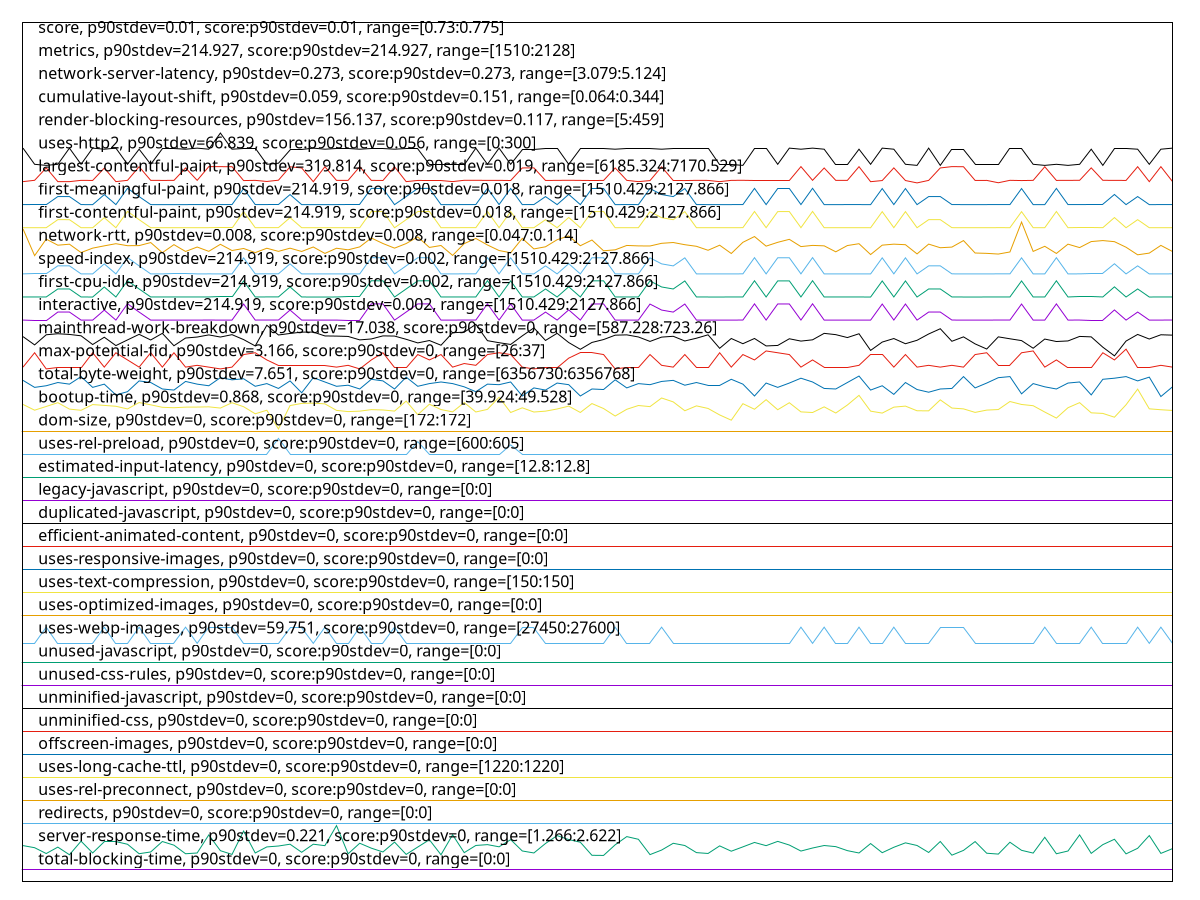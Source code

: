 reset

$totalBlockingTimeP90Stdev0ScoreP90Stdev0Range00 <<EOF
0 0.5
1 0.5
2 0.5
3 0.5
4 0.5
5 0.5
6 0.5
7 0.5
8 0.5
9 0.5
10 0.5
11 0.5
12 0.5
13 0.5
14 0.5
15 0.5
16 0.5
17 0.5
18 0.5
19 0.5
20 0.5
21 0.5
22 0.5
23 0.5
24 0.5
25 0.5
26 0.5
27 0.5
28 0.5
29 0.5
30 0.5
31 0.5
32 0.5
33 0.5
34 0.5
35 0.5
36 0.5
37 0.5
38 0.5
39 0.5
40 0.5
41 0.5
42 0.5
43 0.5
44 0.5
45 0.5
46 0.5
47 0.5
48 0.5
49 0.5
50 0.5
51 0.5
52 0.5
53 0.5
54 0.5
55 0.5
56 0.5
57 0.5
58 0.5
59 0.5
60 0.5
61 0.5
62 0.5
63 0.5
64 0.5
65 0.5
66 0.5
67 0.5
68 0.5
69 0.5
70 0.5
71 0.5
72 0.5
73 0.5
74 0.5
75 0.5
76 0.5
77 0.5
78 0.5
79 0.5
80 0.5
81 0.5
82 0.5
83 0.5
84 0.5
85 0.5
86 0.5
87 0.5
88 0.5
89 0.5
90 0.5
91 0.5
92 0.5
93 0.5
94 0.5
95 0.5
96 0.5
97 0.5
98 0.5
99 0.5
EOF

$serverResponseTimeP90Stdev0221ScoreP90Stdev0Range12662622 <<EOF
0 1.5545142857142857
1 1.463085714285714
2 1.2107047619047622
3 1.4888000000000001
4 1.1583238095238095
5 1.745942857142857
6 1.2354666666666667
7 1.7468952380952378
8 1.7468952380952378
9 1.612609523809524
10 1.2030857142857143
11 1.2792761904761905
12 1.730704761904762
13 1.573561904761905
14 1.2021333333333335
15 1.234514285714286
16 2.0164190476190473
17 1.3345142857142858
18 1.1726095238095238
19 2.183085714285714
20 1.235466666666667
21 1.4973714285714286
22 1.5364190476190474
23 1.6145142857142858
24 1.2649904761904764
25 1.6145142857142856
26 1.5516571428571428
27 2.420228571428571
28 1.1992761904761904
29 1.6564190476190477
30 1.4430857142857145
31 1.2783238095238096
32 1.705942857142857
33 1.1726095238095238
34 1.4926095238095238
35 1.8068952380952379
36 1.1583238095238098
37 2.023085714285714
38 1.2497523809523812
39 1.5602285714285713
40 1.5964190476190476
41 1.5021333333333335
42 1.8126095238095237
43 1.3221333333333334
44 1.2354666666666667
45 1.645942857142857
46 1.9868952380952378
47 1.8164190476190476
48 1.7002285714285714
49 1.1345142857142858
50 1.1288000000000002
51 1.5878476190476187
52 1.9440380952380951
53 1.827847619047619
54 1.1640380952380953
55 1.3611809523809526
56 1.6545142857142858
57 1.5583238095238097
58 1.2507047619047622
59 1.2135619047619048
60 1.5421333333333331
61 1.311657142857143
62 1.4992761904761904
63 1.690704761904762
64 1.551657142857143
65 1.7373714285714288
66 1.5783238095238092
67 1.3183238095238097
68 1.449752380952381
69 1.5583238095238097
70 1.509752380952381
71 1.3364190476190476
72 1.234514285714286
73 1.643085714285714
74 1.246895238095238
75 1.482133333333333
76 1.6735619047619048
77 1.5592761904761905
78 1.2564190476190478
79 1.7326095238095238
80 1.1402285714285716
81 1.3468952380952384
82 1.7288
83 1.2240380952380954
84 1.1868952380952382
85 1.7002285714285712
86 1.349752380952381
87 1.230704761904762
88 1.9145142857142854
89 1.2011809523809527
90 1.3202285714285715
91 2.018323809523809
92 1.2183238095238098
93 1.5964190476190474
94 1.8288000000000002
95 1.1964190476190477
96 1.4373714285714285
97 1.9897523809523805
98 1.2173714285714288
99 1.4230857142857143
EOF

$redirectsP90Stdev0ScoreP90Stdev0Range00 <<EOF
0 2.5
1 2.5
2 2.5
3 2.5
4 2.5
5 2.5
6 2.5
7 2.5
8 2.5
9 2.5
10 2.5
11 2.5
12 2.5
13 2.5
14 2.5
15 2.5
16 2.5
17 2.5
18 2.5
19 2.5
20 2.5
21 2.5
22 2.5
23 2.5
24 2.5
25 2.5
26 2.5
27 2.5
28 2.5
29 2.5
30 2.5
31 2.5
32 2.5
33 2.5
34 2.5
35 2.5
36 2.5
37 2.5
38 2.5
39 2.5
40 2.5
41 2.5
42 2.5
43 2.5
44 2.5
45 2.5
46 2.5
47 2.5
48 2.5
49 2.5
50 2.5
51 2.5
52 2.5
53 2.5
54 2.5
55 2.5
56 2.5
57 2.5
58 2.5
59 2.5
60 2.5
61 2.5
62 2.5
63 2.5
64 2.5
65 2.5
66 2.5
67 2.5
68 2.5
69 2.5
70 2.5
71 2.5
72 2.5
73 2.5
74 2.5
75 2.5
76 2.5
77 2.5
78 2.5
79 2.5
80 2.5
81 2.5
82 2.5
83 2.5
84 2.5
85 2.5
86 2.5
87 2.5
88 2.5
89 2.5
90 2.5
91 2.5
92 2.5
93 2.5
94 2.5
95 2.5
96 2.5
97 2.5
98 2.5
99 2.5
EOF

$usesRelPreconnectP90Stdev0ScoreP90Stdev0Range00 <<EOF
0 3.5
1 3.5
2 3.5
3 3.5
4 3.5
5 3.5
6 3.5
7 3.5
8 3.5
9 3.5
10 3.5
11 3.5
12 3.5
13 3.5
14 3.5
15 3.5
16 3.5
17 3.5
18 3.5
19 3.5
20 3.5
21 3.5
22 3.5
23 3.5
24 3.5
25 3.5
26 3.5
27 3.5
28 3.5
29 3.5
30 3.5
31 3.5
32 3.5
33 3.5
34 3.5
35 3.5
36 3.5
37 3.5
38 3.5
39 3.5
40 3.5
41 3.5
42 3.5
43 3.5
44 3.5
45 3.5
46 3.5
47 3.5
48 3.5
49 3.5
50 3.5
51 3.5
52 3.5
53 3.5
54 3.5
55 3.5
56 3.5
57 3.5
58 3.5
59 3.5
60 3.5
61 3.5
62 3.5
63 3.5
64 3.5
65 3.5
66 3.5
67 3.5
68 3.5
69 3.5
70 3.5
71 3.5
72 3.5
73 3.5
74 3.5
75 3.5
76 3.5
77 3.5
78 3.5
79 3.5
80 3.5
81 3.5
82 3.5
83 3.5
84 3.5
85 3.5
86 3.5
87 3.5
88 3.5
89 3.5
90 3.5
91 3.5
92 3.5
93 3.5
94 3.5
95 3.5
96 3.5
97 3.5
98 3.5
99 3.5
EOF

$usesLongCacheTtlP90Stdev0ScoreP90Stdev0Range12201220 <<EOF
0 4.5
1 4.5
2 4.5
3 4.5
4 4.5
5 4.5
6 4.5
7 4.5
8 4.5
9 4.5
10 4.5
11 4.5
12 4.5
13 4.5
14 4.5
15 4.5
16 4.5
17 4.5
18 4.5
19 4.5
20 4.5
21 4.5
22 4.5
23 4.5
24 4.5
25 4.5
26 4.5
27 4.5
28 4.5
29 4.5
30 4.5
31 4.5
32 4.5
33 4.5
34 4.5
35 4.5
36 4.5
37 4.5
38 4.5
39 4.5
40 4.5
41 4.5
42 4.5
43 4.5
44 4.5
45 4.5
46 4.5
47 4.5
48 4.5
49 4.5
50 4.5
51 4.5
52 4.5
53 4.5
54 4.5
55 4.5
56 4.5
57 4.5
58 4.5
59 4.5
60 4.5
61 4.5
62 4.5
63 4.5
64 4.5
65 4.5
66 4.5
67 4.5
68 4.5
69 4.5
70 4.5
71 4.5
72 4.5
73 4.5
74 4.5
75 4.5
76 4.5
77 4.5
78 4.5
79 4.5
80 4.5
81 4.5
82 4.5
83 4.5
84 4.5
85 4.5
86 4.5
87 4.5
88 4.5
89 4.5
90 4.5
91 4.5
92 4.5
93 4.5
94 4.5
95 4.5
96 4.5
97 4.5
98 4.5
99 4.5
EOF

$offscreenImagesP90Stdev0ScoreP90Stdev0Range00 <<EOF
0 5.5
1 5.5
2 5.5
3 5.5
4 5.5
5 5.5
6 5.5
7 5.5
8 5.5
9 5.5
10 5.5
11 5.5
12 5.5
13 5.5
14 5.5
15 5.5
16 5.5
17 5.5
18 5.5
19 5.5
20 5.5
21 5.5
22 5.5
23 5.5
24 5.5
25 5.5
26 5.5
27 5.5
28 5.5
29 5.5
30 5.5
31 5.5
32 5.5
33 5.5
34 5.5
35 5.5
36 5.5
37 5.5
38 5.5
39 5.5
40 5.5
41 5.5
42 5.5
43 5.5
44 5.5
45 5.5
46 5.5
47 5.5
48 5.5
49 5.5
50 5.5
51 5.5
52 5.5
53 5.5
54 5.5
55 5.5
56 5.5
57 5.5
58 5.5
59 5.5
60 5.5
61 5.5
62 5.5
63 5.5
64 5.5
65 5.5
66 5.5
67 5.5
68 5.5
69 5.5
70 5.5
71 5.5
72 5.5
73 5.5
74 5.5
75 5.5
76 5.5
77 5.5
78 5.5
79 5.5
80 5.5
81 5.5
82 5.5
83 5.5
84 5.5
85 5.5
86 5.5
87 5.5
88 5.5
89 5.5
90 5.5
91 5.5
92 5.5
93 5.5
94 5.5
95 5.5
96 5.5
97 5.5
98 5.5
99 5.5
EOF

$unminifiedCssP90Stdev0ScoreP90Stdev0Range00 <<EOF
0 6.5
1 6.5
2 6.5
3 6.5
4 6.5
5 6.5
6 6.5
7 6.5
8 6.5
9 6.5
10 6.5
11 6.5
12 6.5
13 6.5
14 6.5
15 6.5
16 6.5
17 6.5
18 6.5
19 6.5
20 6.5
21 6.5
22 6.5
23 6.5
24 6.5
25 6.5
26 6.5
27 6.5
28 6.5
29 6.5
30 6.5
31 6.5
32 6.5
33 6.5
34 6.5
35 6.5
36 6.5
37 6.5
38 6.5
39 6.5
40 6.5
41 6.5
42 6.5
43 6.5
44 6.5
45 6.5
46 6.5
47 6.5
48 6.5
49 6.5
50 6.5
51 6.5
52 6.5
53 6.5
54 6.5
55 6.5
56 6.5
57 6.5
58 6.5
59 6.5
60 6.5
61 6.5
62 6.5
63 6.5
64 6.5
65 6.5
66 6.5
67 6.5
68 6.5
69 6.5
70 6.5
71 6.5
72 6.5
73 6.5
74 6.5
75 6.5
76 6.5
77 6.5
78 6.5
79 6.5
80 6.5
81 6.5
82 6.5
83 6.5
84 6.5
85 6.5
86 6.5
87 6.5
88 6.5
89 6.5
90 6.5
91 6.5
92 6.5
93 6.5
94 6.5
95 6.5
96 6.5
97 6.5
98 6.5
99 6.5
EOF

$unminifiedJavascriptP90Stdev0ScoreP90Stdev0Range00 <<EOF
0 7.5
1 7.5
2 7.5
3 7.5
4 7.5
5 7.5
6 7.5
7 7.5
8 7.5
9 7.5
10 7.5
11 7.5
12 7.5
13 7.5
14 7.5
15 7.5
16 7.5
17 7.5
18 7.5
19 7.5
20 7.5
21 7.5
22 7.5
23 7.5
24 7.5
25 7.5
26 7.5
27 7.5
28 7.5
29 7.5
30 7.5
31 7.5
32 7.5
33 7.5
34 7.5
35 7.5
36 7.5
37 7.5
38 7.5
39 7.5
40 7.5
41 7.5
42 7.5
43 7.5
44 7.5
45 7.5
46 7.5
47 7.5
48 7.5
49 7.5
50 7.5
51 7.5
52 7.5
53 7.5
54 7.5
55 7.5
56 7.5
57 7.5
58 7.5
59 7.5
60 7.5
61 7.5
62 7.5
63 7.5
64 7.5
65 7.5
66 7.5
67 7.5
68 7.5
69 7.5
70 7.5
71 7.5
72 7.5
73 7.5
74 7.5
75 7.5
76 7.5
77 7.5
78 7.5
79 7.5
80 7.5
81 7.5
82 7.5
83 7.5
84 7.5
85 7.5
86 7.5
87 7.5
88 7.5
89 7.5
90 7.5
91 7.5
92 7.5
93 7.5
94 7.5
95 7.5
96 7.5
97 7.5
98 7.5
99 7.5
EOF

$unusedCssRulesP90Stdev0ScoreP90Stdev0Range00 <<EOF
0 8.5
1 8.5
2 8.5
3 8.5
4 8.5
5 8.5
6 8.5
7 8.5
8 8.5
9 8.5
10 8.5
11 8.5
12 8.5
13 8.5
14 8.5
15 8.5
16 8.5
17 8.5
18 8.5
19 8.5
20 8.5
21 8.5
22 8.5
23 8.5
24 8.5
25 8.5
26 8.5
27 8.5
28 8.5
29 8.5
30 8.5
31 8.5
32 8.5
33 8.5
34 8.5
35 8.5
36 8.5
37 8.5
38 8.5
39 8.5
40 8.5
41 8.5
42 8.5
43 8.5
44 8.5
45 8.5
46 8.5
47 8.5
48 8.5
49 8.5
50 8.5
51 8.5
52 8.5
53 8.5
54 8.5
55 8.5
56 8.5
57 8.5
58 8.5
59 8.5
60 8.5
61 8.5
62 8.5
63 8.5
64 8.5
65 8.5
66 8.5
67 8.5
68 8.5
69 8.5
70 8.5
71 8.5
72 8.5
73 8.5
74 8.5
75 8.5
76 8.5
77 8.5
78 8.5
79 8.5
80 8.5
81 8.5
82 8.5
83 8.5
84 8.5
85 8.5
86 8.5
87 8.5
88 8.5
89 8.5
90 8.5
91 8.5
92 8.5
93 8.5
94 8.5
95 8.5
96 8.5
97 8.5
98 8.5
99 8.5
EOF

$unusedJavascriptP90Stdev0ScoreP90Stdev0Range00 <<EOF
0 9.5
1 9.5
2 9.5
3 9.5
4 9.5
5 9.5
6 9.5
7 9.5
8 9.5
9 9.5
10 9.5
11 9.5
12 9.5
13 9.5
14 9.5
15 9.5
16 9.5
17 9.5
18 9.5
19 9.5
20 9.5
21 9.5
22 9.5
23 9.5
24 9.5
25 9.5
26 9.5
27 9.5
28 9.5
29 9.5
30 9.5
31 9.5
32 9.5
33 9.5
34 9.5
35 9.5
36 9.5
37 9.5
38 9.5
39 9.5
40 9.5
41 9.5
42 9.5
43 9.5
44 9.5
45 9.5
46 9.5
47 9.5
48 9.5
49 9.5
50 9.5
51 9.5
52 9.5
53 9.5
54 9.5
55 9.5
56 9.5
57 9.5
58 9.5
59 9.5
60 9.5
61 9.5
62 9.5
63 9.5
64 9.5
65 9.5
66 9.5
67 9.5
68 9.5
69 9.5
70 9.5
71 9.5
72 9.5
73 9.5
74 9.5
75 9.5
76 9.5
77 9.5
78 9.5
79 9.5
80 9.5
81 9.5
82 9.5
83 9.5
84 9.5
85 9.5
86 9.5
87 9.5
88 9.5
89 9.5
90 9.5
91 9.5
92 9.5
93 9.5
94 9.5
95 9.5
96 9.5
97 9.5
98 9.5
99 9.5
EOF

$usesWebpImagesP90Stdev59751ScoreP90Stdev0Range2745027600 <<EOF
0 10.311000000000007
1 10.311000000000007
2 11.010999999999996
3 10.311000000000007
4 10.311000000000007
5 10.311000000000007
6 10.311000000000007
7 11.010999999999996
8 10.311000000000007
9 10.311000000000007
10 11.010999999999996
11 10.311000000000007
12 10.311000000000007
13 10.311000000000007
14 11.010999999999996
15 10.311000000000007
16 11.010999999999996
17 11.010999999999996
18 11.010999999999996
19 10.311000000000007
20 10.311000000000007
21 10.311000000000007
22 10.311000000000007
23 11.010999999999996
24 11.010999999999996
25 10.311000000000007
26 11.010999999999996
27 10.311000000000007
28 10.311000000000007
29 11.010999999999996
30 10.311000000000007
31 10.311000000000007
32 11.010999999999996
33 10.311000000000007
34 10.311000000000007
35 10.311000000000007
36 10.311000000000007
37 10.311000000000007
38 10.311000000000007
39 10.311000000000007
40 10.311000000000007
41 10.311000000000007
42 10.311000000000007
43 11.010999999999996
44 11.010999999999996
45 10.311000000000007
46 10.311000000000007
47 10.311000000000007
48 10.311000000000007
49 10.311000000000007
50 10.311000000000007
51 11.010999999999996
52 10.311000000000007
53 10.311000000000007
54 10.311000000000007
55 11.010999999999996
56 10.311000000000007
57 10.311000000000007
58 10.311000000000007
59 10.311000000000007
60 10.311000000000007
61 10.311000000000007
62 10.311000000000007
63 10.311000000000007
64 10.311000000000007
65 10.311000000000007
66 10.311000000000007
67 11.010999999999996
68 10.311000000000007
69 11.010999999999996
70 10.311000000000007
71 10.311000000000007
72 11.010999999999996
73 10.311000000000007
74 10.311000000000007
75 11.010999999999996
76 10.311000000000007
77 10.311000000000007
78 10.311000000000007
79 11.010999999999996
80 11.010999999999996
81 11.010999999999996
82 10.311000000000007
83 10.311000000000007
84 10.311000000000007
85 10.311000000000007
86 10.311000000000007
87 10.311000000000007
88 11.010999999999996
89 10.311000000000007
90 10.311000000000007
91 10.311000000000007
92 11.010999999999996
93 10.311000000000007
94 10.311000000000007
95 10.311000000000007
96 11.010999999999996
97 10.311000000000007
98 11.010999999999996
99 10.311000000000007
EOF

$usesOptimizedImagesP90Stdev0ScoreP90Stdev0Range00 <<EOF
0 11.5
1 11.5
2 11.5
3 11.5
4 11.5
5 11.5
6 11.5
7 11.5
8 11.5
9 11.5
10 11.5
11 11.5
12 11.5
13 11.5
14 11.5
15 11.5
16 11.5
17 11.5
18 11.5
19 11.5
20 11.5
21 11.5
22 11.5
23 11.5
24 11.5
25 11.5
26 11.5
27 11.5
28 11.5
29 11.5
30 11.5
31 11.5
32 11.5
33 11.5
34 11.5
35 11.5
36 11.5
37 11.5
38 11.5
39 11.5
40 11.5
41 11.5
42 11.5
43 11.5
44 11.5
45 11.5
46 11.5
47 11.5
48 11.5
49 11.5
50 11.5
51 11.5
52 11.5
53 11.5
54 11.5
55 11.5
56 11.5
57 11.5
58 11.5
59 11.5
60 11.5
61 11.5
62 11.5
63 11.5
64 11.5
65 11.5
66 11.5
67 11.5
68 11.5
69 11.5
70 11.5
71 11.5
72 11.5
73 11.5
74 11.5
75 11.5
76 11.5
77 11.5
78 11.5
79 11.5
80 11.5
81 11.5
82 11.5
83 11.5
84 11.5
85 11.5
86 11.5
87 11.5
88 11.5
89 11.5
90 11.5
91 11.5
92 11.5
93 11.5
94 11.5
95 11.5
96 11.5
97 11.5
98 11.5
99 11.5
EOF

$usesTextCompressionP90Stdev0ScoreP90Stdev0Range150150 <<EOF
0 12.5
1 12.5
2 12.5
3 12.5
4 12.5
5 12.5
6 12.5
7 12.5
8 12.5
9 12.5
10 12.5
11 12.5
12 12.5
13 12.5
14 12.5
15 12.5
16 12.5
17 12.5
18 12.5
19 12.5
20 12.5
21 12.5
22 12.5
23 12.5
24 12.5
25 12.5
26 12.5
27 12.5
28 12.5
29 12.5
30 12.5
31 12.5
32 12.5
33 12.5
34 12.5
35 12.5
36 12.5
37 12.5
38 12.5
39 12.5
40 12.5
41 12.5
42 12.5
43 12.5
44 12.5
45 12.5
46 12.5
47 12.5
48 12.5
49 12.5
50 12.5
51 12.5
52 12.5
53 12.5
54 12.5
55 12.5
56 12.5
57 12.5
58 12.5
59 12.5
60 12.5
61 12.5
62 12.5
63 12.5
64 12.5
65 12.5
66 12.5
67 12.5
68 12.5
69 12.5
70 12.5
71 12.5
72 12.5
73 12.5
74 12.5
75 12.5
76 12.5
77 12.5
78 12.5
79 12.5
80 12.5
81 12.5
82 12.5
83 12.5
84 12.5
85 12.5
86 12.5
87 12.5
88 12.5
89 12.5
90 12.5
91 12.5
92 12.5
93 12.5
94 12.5
95 12.5
96 12.5
97 12.5
98 12.5
99 12.5
EOF

$usesResponsiveImagesP90Stdev0ScoreP90Stdev0Range00 <<EOF
0 13.5
1 13.5
2 13.5
3 13.5
4 13.5
5 13.5
6 13.5
7 13.5
8 13.5
9 13.5
10 13.5
11 13.5
12 13.5
13 13.5
14 13.5
15 13.5
16 13.5
17 13.5
18 13.5
19 13.5
20 13.5
21 13.5
22 13.5
23 13.5
24 13.5
25 13.5
26 13.5
27 13.5
28 13.5
29 13.5
30 13.5
31 13.5
32 13.5
33 13.5
34 13.5
35 13.5
36 13.5
37 13.5
38 13.5
39 13.5
40 13.5
41 13.5
42 13.5
43 13.5
44 13.5
45 13.5
46 13.5
47 13.5
48 13.5
49 13.5
50 13.5
51 13.5
52 13.5
53 13.5
54 13.5
55 13.5
56 13.5
57 13.5
58 13.5
59 13.5
60 13.5
61 13.5
62 13.5
63 13.5
64 13.5
65 13.5
66 13.5
67 13.5
68 13.5
69 13.5
70 13.5
71 13.5
72 13.5
73 13.5
74 13.5
75 13.5
76 13.5
77 13.5
78 13.5
79 13.5
80 13.5
81 13.5
82 13.5
83 13.5
84 13.5
85 13.5
86 13.5
87 13.5
88 13.5
89 13.5
90 13.5
91 13.5
92 13.5
93 13.5
94 13.5
95 13.5
96 13.5
97 13.5
98 13.5
99 13.5
EOF

$efficientAnimatedContentP90Stdev0ScoreP90Stdev0Range00 <<EOF
0 14.5
1 14.5
2 14.5
3 14.5
4 14.5
5 14.5
6 14.5
7 14.5
8 14.5
9 14.5
10 14.5
11 14.5
12 14.5
13 14.5
14 14.5
15 14.5
16 14.5
17 14.5
18 14.5
19 14.5
20 14.5
21 14.5
22 14.5
23 14.5
24 14.5
25 14.5
26 14.5
27 14.5
28 14.5
29 14.5
30 14.5
31 14.5
32 14.5
33 14.5
34 14.5
35 14.5
36 14.5
37 14.5
38 14.5
39 14.5
40 14.5
41 14.5
42 14.5
43 14.5
44 14.5
45 14.5
46 14.5
47 14.5
48 14.5
49 14.5
50 14.5
51 14.5
52 14.5
53 14.5
54 14.5
55 14.5
56 14.5
57 14.5
58 14.5
59 14.5
60 14.5
61 14.5
62 14.5
63 14.5
64 14.5
65 14.5
66 14.5
67 14.5
68 14.5
69 14.5
70 14.5
71 14.5
72 14.5
73 14.5
74 14.5
75 14.5
76 14.5
77 14.5
78 14.5
79 14.5
80 14.5
81 14.5
82 14.5
83 14.5
84 14.5
85 14.5
86 14.5
87 14.5
88 14.5
89 14.5
90 14.5
91 14.5
92 14.5
93 14.5
94 14.5
95 14.5
96 14.5
97 14.5
98 14.5
99 14.5
EOF

$duplicatedJavascriptP90Stdev0ScoreP90Stdev0Range00 <<EOF
0 15.5
1 15.5
2 15.5
3 15.5
4 15.5
5 15.5
6 15.5
7 15.5
8 15.5
9 15.5
10 15.5
11 15.5
12 15.5
13 15.5
14 15.5
15 15.5
16 15.5
17 15.5
18 15.5
19 15.5
20 15.5
21 15.5
22 15.5
23 15.5
24 15.5
25 15.5
26 15.5
27 15.5
28 15.5
29 15.5
30 15.5
31 15.5
32 15.5
33 15.5
34 15.5
35 15.5
36 15.5
37 15.5
38 15.5
39 15.5
40 15.5
41 15.5
42 15.5
43 15.5
44 15.5
45 15.5
46 15.5
47 15.5
48 15.5
49 15.5
50 15.5
51 15.5
52 15.5
53 15.5
54 15.5
55 15.5
56 15.5
57 15.5
58 15.5
59 15.5
60 15.5
61 15.5
62 15.5
63 15.5
64 15.5
65 15.5
66 15.5
67 15.5
68 15.5
69 15.5
70 15.5
71 15.5
72 15.5
73 15.5
74 15.5
75 15.5
76 15.5
77 15.5
78 15.5
79 15.5
80 15.5
81 15.5
82 15.5
83 15.5
84 15.5
85 15.5
86 15.5
87 15.5
88 15.5
89 15.5
90 15.5
91 15.5
92 15.5
93 15.5
94 15.5
95 15.5
96 15.5
97 15.5
98 15.5
99 15.5
EOF

$legacyJavascriptP90Stdev0ScoreP90Stdev0Range00 <<EOF
0 16.5
1 16.5
2 16.5
3 16.5
4 16.5
5 16.5
6 16.5
7 16.5
8 16.5
9 16.5
10 16.5
11 16.5
12 16.5
13 16.5
14 16.5
15 16.5
16 16.5
17 16.5
18 16.5
19 16.5
20 16.5
21 16.5
22 16.5
23 16.5
24 16.5
25 16.5
26 16.5
27 16.5
28 16.5
29 16.5
30 16.5
31 16.5
32 16.5
33 16.5
34 16.5
35 16.5
36 16.5
37 16.5
38 16.5
39 16.5
40 16.5
41 16.5
42 16.5
43 16.5
44 16.5
45 16.5
46 16.5
47 16.5
48 16.5
49 16.5
50 16.5
51 16.5
52 16.5
53 16.5
54 16.5
55 16.5
56 16.5
57 16.5
58 16.5
59 16.5
60 16.5
61 16.5
62 16.5
63 16.5
64 16.5
65 16.5
66 16.5
67 16.5
68 16.5
69 16.5
70 16.5
71 16.5
72 16.5
73 16.5
74 16.5
75 16.5
76 16.5
77 16.5
78 16.5
79 16.5
80 16.5
81 16.5
82 16.5
83 16.5
84 16.5
85 16.5
86 16.5
87 16.5
88 16.5
89 16.5
90 16.5
91 16.5
92 16.5
93 16.5
94 16.5
95 16.5
96 16.5
97 16.5
98 16.5
99 16.5
EOF

$estimatedInputLatencyP90Stdev0ScoreP90Stdev0Range128128 <<EOF
0 17.500000000000185
1 17.500000000000185
2 17.500000000000185
3 17.500000000000185
4 17.500000000000185
5 17.500000000000185
6 17.500000000000185
7 17.500000000000185
8 17.500000000000185
9 17.500000000000185
10 17.500000000000185
11 17.500000000000185
12 17.500000000000185
13 17.500000000000185
14 17.500000000000185
15 17.500000000000185
16 17.500000000000185
17 17.500000000000185
18 17.500000000000185
19 17.500000000000185
20 17.500000000000185
21 17.500000000000185
22 17.500000000000185
23 17.500000000000185
24 17.500000000000185
25 17.500000000000185
26 17.500000000000185
27 17.500000000000185
28 17.500000000000185
29 17.500000000000185
30 17.500000000000185
31 17.500000000000185
32 17.500000000000185
33 17.500000000000185
34 17.500000000000185
35 17.500000000000185
36 17.500000000000185
37 17.500000000000185
38 17.500000000000185
39 17.500000000000185
40 17.500000000000185
41 17.500000000000185
42 17.500000000000185
43 17.500000000000185
44 17.500000000000185
45 17.500000000000185
46 17.500000000000185
47 17.500000000000185
48 17.500000000000185
49 17.500000000000185
50 17.500000000000185
51 17.500000000000185
52 17.500000000000185
53 17.500000000000185
54 17.500000000000185
55 17.500000000000185
56 17.500000000000185
57 17.500000000000185
58 17.500000000000185
59 17.500000000000185
60 17.500000000000185
61 17.500000000000185
62 17.500000000000185
63 17.500000000000185
64 17.500000000000185
65 17.500000000000185
66 17.500000000000185
67 17.500000000000185
68 17.500000000000185
69 17.500000000000185
70 17.500000000000185
71 17.500000000000185
72 17.500000000000185
73 17.500000000000185
74 17.500000000000185
75 17.500000000000185
76 17.500000000000185
77 17.500000000000185
78 17.500000000000185
79 17.500000000000185
80 17.500000000000185
81 17.500000000000185
82 17.500000000000185
83 17.500000000000185
84 17.500000000000185
85 17.500000000000185
86 17.500000000000185
87 17.500000000000185
88 17.500000000000185
89 17.500000000000185
90 17.500000000000185
91 17.500000000000185
92 17.500000000000185
93 17.500000000000185
94 17.500000000000185
95 17.500000000000185
96 17.500000000000185
97 17.500000000000185
98 17.500000000000185
99 17.500000000000185
EOF

$usesRelPreloadP90Stdev0ScoreP90Stdev0Range600605 <<EOF
0 18.483199999999997
1 18.483199999999997
2 18.483199999999997
3 18.483199999999997
4 18.483199999999997
5 18.483199999999997
6 18.483199999999997
7 18.483199999999997
8 18.483199999999997
9 18.483199999999997
10 18.483199999999997
11 18.483199999999997
12 18.483199999999997
13 18.483199999999997
14 18.483199999999997
15 18.483199999999997
16 18.483199999999997
17 18.483199999999997
18 18.483199999999997
19 18.483199999999997
20 18.483199999999997
21 18.483199999999997
22 19.1832
23 18.483199999999997
24 18.483199999999997
25 18.483199999999997
26 18.483199999999997
27 18.483199999999997
28 18.483199999999997
29 18.483199999999997
30 18.483199999999997
31 18.483199999999997
32 18.483199999999997
33 18.483199999999997
34 19.0432
35 18.483199999999997
36 18.483199999999997
37 18.483199999999997
38 18.483199999999997
39 18.483199999999997
40 18.483199999999997
41 18.483199999999997
42 18.9032
43 18.483199999999997
44 18.483199999999997
45 18.483199999999997
46 18.483199999999997
47 18.483199999999997
48 18.483199999999997
49 18.483199999999997
50 18.483199999999997
51 18.483199999999997
52 18.483199999999997
53 18.483199999999997
54 18.483199999999997
55 18.483199999999997
56 18.483199999999997
57 18.483199999999997
58 18.483199999999997
59 18.483199999999997
60 18.483199999999997
61 18.483199999999997
62 18.483199999999997
63 18.483199999999997
64 18.483199999999997
65 18.483199999999997
66 18.483199999999997
67 18.483199999999997
68 18.483199999999997
69 18.483199999999997
70 18.483199999999997
71 18.483199999999997
72 18.483199999999997
73 18.483199999999997
74 18.483199999999997
75 18.483199999999997
76 18.483199999999997
77 18.483199999999997
78 18.483199999999997
79 18.483199999999997
80 18.483199999999997
81 18.483199999999997
82 18.483199999999997
83 18.483199999999997
84 18.483199999999997
85 18.483199999999997
86 18.483199999999997
87 18.483199999999997
88 18.483199999999997
89 18.483199999999997
90 18.483199999999997
91 18.483199999999997
92 18.483199999999997
93 18.483199999999997
94 18.483199999999997
95 18.483199999999997
96 18.483199999999997
97 18.483199999999997
98 18.483199999999997
99 18.483199999999997
EOF

$domSizeP90Stdev0ScoreP90Stdev0Range172172 <<EOF
0 19.5
1 19.5
2 19.5
3 19.5
4 19.5
5 19.5
6 19.5
7 19.5
8 19.5
9 19.5
10 19.5
11 19.5
12 19.5
13 19.5
14 19.5
15 19.5
16 19.5
17 19.5
18 19.5
19 19.5
20 19.5
21 19.5
22 19.5
23 19.5
24 19.5
25 19.5
26 19.5
27 19.5
28 19.5
29 19.5
30 19.5
31 19.5
32 19.5
33 19.5
34 19.5
35 19.5
36 19.5
37 19.5
38 19.5
39 19.5
40 19.5
41 19.5
42 19.5
43 19.5
44 19.5
45 19.5
46 19.5
47 19.5
48 19.5
49 19.5
50 19.5
51 19.5
52 19.5
53 19.5
54 19.5
55 19.5
56 19.5
57 19.5
58 19.5
59 19.5
60 19.5
61 19.5
62 19.5
63 19.5
64 19.5
65 19.5
66 19.5
67 19.5
68 19.5
69 19.5
70 19.5
71 19.5
72 19.5
73 19.5
74 19.5
75 19.5
76 19.5
77 19.5
78 19.5
79 19.5
80 19.5
81 19.5
82 19.5
83 19.5
84 19.5
85 19.5
86 19.5
87 19.5
88 19.5
89 19.5
90 19.5
91 19.5
92 19.5
93 19.5
94 19.5
95 19.5
96 19.5
97 19.5
98 19.5
99 19.5
EOF

$bootupTimeP90Stdev0868ScoreP90Stdev0Range3992449528 <<EOF
0 20.65526488706365
1 20.405880903490758
2 20.566866529774124
3 20.731445585215607
4 20.4525954825462
5 20.401568788501027
6 20.648796714579056
7 20.613581108829568
8 20.575490759753592
9 20.45978234086242
10 20.737195071868584
11 20.638016427104724
12 20.530932238193017
13 20.51224640657084
14 20.53811909650924
15 20.54099383983573
16 20.55105544147844
17 20.497872689938397
18 20.728570841889116
19 20.55608624229979
20 20.250644763860368
21 20.403724845995892
22 19.593765913757693
23 20.605675564681725
24 20.699104722792605
25 20.710603696098563
26 20.680418891170433
27 20.397975359342915
28 20.344792607802873
29 20.364915811088295
30 20.429597535934292
31 20.415223819301847
32 20.36707186858316
33 20.799720739219712
34 20.21183572895277
35 20.66460780287474
36 20.4331909650924
37 20.33329363449692
38 20.734320328542097
39 20.328262833675563
40 20.44037782340862
41 20.966455852156056
42 20.305983572895276
43 20.50865297741273
44 20.32682546201232
45 20.364197125256673
46 20.457626283367553
47 20.58195893223819
48 20.307420944558523
49 20.692636550308006
50 20.477749486652975
51 20.152903490759755
52 20.444689938398355
53 20.608550308008212
54 20.56039835728953
55 20.93411498973306
56 20.76522381930185
57 20.381445585215605
58 20.592739219712527
59 20.48134291581109
60 20.200336755646816
61 19.973232032854206
62 20.68760574948665
63 20.446845995893224
64 20.8608090349076
65 20.425285420944558
66 20.728570841889116
67 20.332574948665297
68 20.305264887063654
69 20.549618069815196
70 20.28370431211499
71 20.630110882956878
72 21.048386036960988
73 20.364197125256673
74 20.280110882956876
75 20.537400410677616
76 20.582677618069816
77 20.38000821355236
78 20.37857084188912
79 20.852903490759754
80 20.49859137577002
81 20.462657084188912
82 20.31029568788501
83 20.41019301848049
84 20.433909650924022
85 20.781034907597537
86 20.65382751540041
87 20.59992607802875
88 20.325388090349072
89 20.064505133470224
90 20.512965092402467
91 20.73216427104723
92 20.29160985626283
93 20.266455852156056
94 20.101876796714578
95 20.64017248459959
96 21.319330595482548
97 20.464813141683777
98 20.425285420944558
99 20.394381930184803
EOF

$totalByteWeightP90Stdev7651ScoreP90Stdev0Range63567306356768 <<EOF
0 21.69716666667955
1 21.39383333333535
2 21.463833333342336
3 21.603833333327202
4 21.53383333334932
5 21.86050000000978
6 21.39383333333535
7 21.53383333334932
8 21.067166666674893
9 21.20716666665976
10 21.673833333334187
11 21.603833333327202
12 21.323833333328366
13 21.277166666666744
14 21.650500000017928
15 21.53383333334932
16 21.463833333342336
17 21.813833333348157
18 21.72049999999581
19 21.76716666665743
20 21.440499999996973
21 21.55716666666558
22 21.34716666667373
23 21.673833333334187
24 21.160499999998137
25 21.813833333348157
26 21.627166666672565
27 21.440499999996973
28 21.487166666658595
29 21.323833333328366
30 21.743833333341172
31 21.673833333334187
32 21.323833333328366
33 21.837166666664416
34 21.440499999996973
35 21.55716666666558
36 21.627166666672565
37 21.55716666666558
38 21.417166666680714
39 21.20716666665976
40 21.53383333334932
41 21.510500000003958
42 21.627166666672565
43 21.02050000001327
44 21.37049999998999
45 21.277166666666744
46 21.580500000010943
47 21.510500000003958
48 21.02050000001327
49 21.323833333328366
50 21.300500000012107
51 21.72049999999581
52 21.37049999998999
53 21.55716666666558
54 21.510500000003958
55 21.650500000017928
56 21.69716666667955
57 21.487166666658595
58 21.603833333327202
59 21.487166666658595
60 21.487166666658595
61 21.743833333341172
62 21.53383333334932
63 21.02050000001327
64 21.580500000010943
65 21.39383333333535
66 21.580500000010943
67 21.790500000002794
68 21.627166666672565
69 21.34716666667373
70 21.323833333328366
71 21.603833333327202
72 21.883833333326038
73 21.277166666666744
74 21.463833333342336
75 21.090499999991152
76 21.603833333327202
77 21.300500000012107
78 21.1838333333435
79 21.323833333328366
80 21.34716666667373
81 21.86050000000978
82 21.37049999998999
83 21.580500000010943
84 21.813833333348157
85 21.86050000000978
86 21.113833333336515
87 21.55716666666558
88 21.417166666680714
89 21.323833333328366
90 21.580500000010943
91 21.627166666672565
92 21.067166666674893
93 21.743833333341172
94 21.790500000002794
95 21.86050000000978
96 21.673833333334187
97 21.837166666664416
98 20.99716666666791
99 21.417166666680714
EOF

$maxPotentialFidP90Stdev3166ScoreP90Stdev0Range2637 <<EOF
0 22.270555555555553
1 22.892777777777777
2 22.192777777777778
3 22.270555555555553
4 22.270555555555553
5 22.270555555555553
6 22.892777777777777
7 22.270555555555553
8 22.892777777777777
9 22.581666666666667
10 22.270555555555553
11 22.892777777777777
12 22.270555555555553
13 22.892777777777777
14 22.270555555555553
15 22.348333333333333
16 22.270555555555553
17 22.192777777777778
18 22.270555555555553
19 22.814999999999998
20 22.892777777777777
21 22.581666666666667
22 22.348333333333333
23 22.348333333333333
24 22.348333333333333
25 22.348333333333333
26 22.348333333333333
27 22.270555555555553
28 22.348333333333333
29 22.192777777777778
30 22.581666666666667
31 22.892777777777777
32 22.270555555555553
33 22.270555555555553
34 22.814999999999998
35 22.581666666666667
36 22.814999999999998
37 22.270555555555553
38 22.426111111111112
39 22.348333333333333
40 22.814999999999998
41 22.892777777777777
42 22.814999999999998
43 22.270555555555553
44 22.192777777777778
45 22.270555555555553
46 22.270555555555553
47 22.659444444444443
48 22.892777777777777
49 22.892777777777777
50 22.814999999999998
51 22.192777777777778
52 22.270555555555553
53 22.270555555555553
54 22.814999999999998
55 22.348333333333333
56 22.270555555555553
57 22.814999999999998
58 22.270555555555553
59 22.270555555555553
60 22.892777777777777
61 22.270555555555553
62 22.814999999999998
63 22.581666666666667
64 22.970555555555556
65 22.892777777777777
66 22.814999999999998
67 22.270555555555553
68 22.581666666666667
69 22.270555555555553
70 22.270555555555553
71 22.270555555555553
72 22.348333333333333
73 22.814999999999998
74 22.814999999999998
75 22.270555555555553
76 22.814999999999998
77 22.270555555555553
78 22.348333333333333
79 22.270555555555553
80 22.348333333333333
81 22.270555555555553
82 22.814999999999998
83 22.892777777777777
84 22.348333333333333
85 22.348333333333333
86 22.892777777777777
87 22.970555555555556
88 22.270555555555553
89 22.581666666666667
90 22.270555555555553
91 22.270555555555553
92 22.270555555555553
93 22.892777777777777
94 22.581666666666667
95 23.048333333333332
96 22.270555555555553
97 22.270555555555553
98 22.348333333333333
99 22.270555555555553
EOF

$mainthreadWorkBreakdownP90Stdev17038ScoreP90Stdev0Range58722872326 <<EOF
0 23.591205291551876
1 23.233130222681357
2 23.671192665289258
3 23.715947027089072
4 23.685494777318635
5 23.626840048209363
6 23.24851704545454
7 23.564810663452707
8 23.20311989210284
9 23.448304694674007
10 23.689913969237832
11 23.445251434802564
12 23.732659607438013
13 23.195848312672172
14 23.529979396235074
15 23.572845557851238
16 23.665568239210284
17 23.5730464302112
18 23.675893078512395
19 23.462365759871435
20 23.1874920224977
21 24.083141701101926
22 23.661791838842973
23 23.727758321854907
24 23.786453225436183
25 23.788140553259872
26 23.62089422635445
27 23.613381600091827
28 23.599079488062436
29 23.449831324609733
30 23.48932283057851
31 23.623545741505964
32 23.614908230027545
33 23.47498054407713
34 23.31862149908172
35 23.42186989210284
36 23.21822549357208
37 23.759496154729106
38 23.783841884756654
39 24.123958964646466
40 23.415723197887967
41 23.327660755280064
42 23.251489956381995
43 23.624108184113865
44 23.969970213498623
45 23.425565943526166
46 23.734587982093657
47 23.334008321854913
48 23.04157834022038
49 23.338748909550045
50 23.464053087695127
51 23.653756944444442
52 23.667456439393938
53 23.576300562442608
54 23.383342573461885
55 23.570234217171716
56 23.605668101469234
57 23.402224575298433
58 23.522225723140494
59 23.669183941689617
60 23.085207816804402
61 23.50977163682277
62 23.284272325528004
63 23.510615300734617
64 23.187733069329656
65 23.208945190541776
66 23.4981210399449
67 23.397604511019278
68 23.452683712121207
69 23.732177513774097
70 23.67645552112029
71 23.550307679063355
72 23.714982839761248
73 22.99417246326905
74 23.35518026859504
75 23.508365530303028
76 23.28346883608815
77 23.432556301652887
78 23.705421315426996
79 23.932487431129477
80 23.389489267676765
81 23.580237660697883
82 23.27651865243342
83 23.053911903122128
84 23.580840277777774
85 23.497317550505045
86 23.41869610881542
87 23.088140553259873
88 23.485586604683196
89 23.37880285812672
90 23.404393996786037
91 23.599561581726352
92 23.580117137281906
93 23.133859102387504
94 22.757705521120286
95 23.398849919651052
96 23.68597687098255
97 23.48651061753902
98 23.671072141873275
99 23.655323748852155
EOF

$interactiveP90Stdev214919ScoreP90Stdev0002Range15104292127866 <<EOF
0 24.307569482872214
1 24.307849754347263
2 24.307760988350875
3 24.655103363053172
4 24.654415111605037
5 24.307398937622377
6 24.305833219982837
7 24.73978755531819
8 24.306798192266168
9 25.0119494262076
10 24.65382421641101
11 24.307024975069847
12 24.306365243277327
13 24.306660748142725
14 24.3068713812619
15 24.307260920815086
16 24.308083409357113
17 24.30733628600944
18 24.30724843630721
19 25.001049820876766
20 24.30728978408101
21 24.309717390911295
22 24.310474937104996
23 24.74217988482346
24 24.306757875323292
25 24.30556909819229
26 24.30590663805211
27 24.306564537256317
28 24.307368012694603
29 24.30730765181706
30 25.01079964884663
31 25.005145312145014
32 24.30529375179833
33 24.655151124886068
34 25.006594488621552
35 25.009477207305583
36 24.306617224170303
37 24.306860385732026
38 24.30895045270249
39 24.30845657015226
40 25.010826393182313
41 24.307792829572804
42 25.00363955450433
43 24.30703837587188
44 24.307768776851205
45 24.65339573435618
46 24.307155203376805
47 24.749132094929056
48 24.306840341797354
49 25.004486324841498
50 25.006674549823455
51 24.306439234030446
52 24.30728508807346
53 24.306927389742203
54 25.00005627166944
55 24.74093538555408
56 24.653157726949086
57 25.00176945539975
58 24.30779638021266
59 24.306432476361042
60 24.305944549722827
61 24.30701397953997
62 24.308450499703472
63 25.009587506214643
64 24.30705349472546
65 25.003855112704592
66 25.0043340482064
67 24.30828923193197
68 25.012337591319554
69 24.306656052135175
70 24.30638345462368
71 24.307130577971357
72 24.307398594012067
73 24.305145312145015
74 25.001842758932252
75 24.308223716899796
76 25.002492697830977
77 24.305856241873514
78 24.654606960694007
79 24.65511573302428
80 24.308471689005838
81 24.306232724234974
82 24.305555926463796
83 24.30695487856689
84 24.30852323055213
85 24.308161179823628
86 25.001937022693582
87 24.306700263328214
88 24.306451031317707
89 25.008307672351865
90 24.307379351834786
91 24.30805992931936
92 24.30818305634661
93 24.308281099821333
94 24.74582707917575
95 24.306377727785204
96 24.65485344382205
97 24.30602483999827
98 24.30764381723564
99 24.308132889241552
EOF

$firstCpuIdleP90Stdev214919ScoreP90Stdev0002Range15104292127866 <<EOF
0 25.307569482872214
1 25.307849754347263
2 25.307760988350875
3 25.655103363053172
4 25.654415111605037
5 25.307398937622377
6 25.305833219982837
7 25.73978755531819
8 25.306798192266168
9 26.0119494262076
10 25.65382421641101
11 25.307024975069847
12 25.306365243277327
13 25.306660748142725
14 25.3068713812619
15 25.307260920815086
16 25.308083409357113
17 25.30733628600944
18 25.30724843630721
19 26.001049820876766
20 25.30728978408101
21 25.309717390911295
22 25.310474937104996
23 25.74217988482346
24 25.306757875323292
25 25.30556909819229
26 25.30590663805211
27 25.306564537256317
28 25.307368012694603
29 25.30730765181706
30 26.01079964884663
31 26.005145312145014
32 25.30529375179833
33 25.655151124886068
34 26.006594488621552
35 26.009477207305583
36 25.306617224170303
37 25.306860385732026
38 25.30895045270249
39 25.30845657015226
40 26.010826393182313
41 25.307792829572804
42 26.00363955450433
43 25.30703837587188
44 25.307768776851205
45 25.65339573435618
46 25.307155203376805
47 25.749132094929056
48 25.306840341797354
49 26.004486324841498
50 26.006674549823455
51 25.306439234030446
52 25.30728508807346
53 25.306927389742203
54 26.00005627166944
55 25.74093538555408
56 25.653157726949086
57 26.00176945539975
58 25.30779638021266
59 25.306432476361042
60 25.305944549722827
61 25.30701397953997
62 25.308450499703472
63 26.009587506214643
64 25.30705349472546
65 26.003855112704592
66 26.0043340482064
67 25.30828923193197
68 26.012337591319554
69 25.306656052135175
70 25.30638345462368
71 25.307130577971357
72 25.307398594012067
73 25.305145312145015
74 26.001842758932252
75 25.308223716899796
76 26.002492697830977
77 25.305856241873514
78 25.654606960694007
79 25.65511573302428
80 25.308471689005838
81 25.306232724234974
82 25.305555926463796
83 25.30695487856689
84 25.30852323055213
85 25.308161179823628
86 26.001937022693582
87 25.306700263328214
88 25.306451031317707
89 26.008307672351865
90 25.307379351834786
91 25.30805992931936
92 25.30818305634661
93 25.308281099821333
94 25.74582707917575
95 25.306377727785204
96 25.65485344382205
97 25.30602483999827
98 25.30764381723564
99 25.308132889241552
EOF

$speedIndexP90Stdev214919ScoreP90Stdev0002Range15104292127866 <<EOF
0 26.307569482872214
1 26.307849754347263
2 26.307760988350875
3 26.655103363053172
4 26.654415111605037
5 26.307398937622377
6 26.305833219982837
7 26.73978755531819
8 26.306798192266168
9 27.0119494262076
10 26.65382421641101
11 26.307024975069847
12 26.306365243277327
13 26.306660748142725
14 26.3068713812619
15 26.307260920815086
16 26.308083409357113
17 26.30733628600944
18 26.30724843630721
19 27.001049820876766
20 26.30728978408101
21 26.309717390911295
22 26.310474937104996
23 26.74217988482346
24 26.306757875323292
25 26.30556909819229
26 26.30590663805211
27 26.306564537256317
28 26.307368012694603
29 26.30730765181706
30 27.01079964884663
31 27.005145312145014
32 26.30529375179833
33 26.655151124886068
34 27.006594488621552
35 27.009477207305583
36 26.306617224170303
37 26.306860385732026
38 26.30895045270249
39 26.30845657015226
40 27.010826393182313
41 26.307792829572804
42 27.00363955450433
43 26.30703837587188
44 26.307768776851205
45 26.65339573435618
46 26.307155203376805
47 26.749132094929056
48 26.306840341797354
49 27.004486324841498
50 27.006674549823455
51 26.306439234030446
52 26.30728508807346
53 26.306927389742203
54 27.00005627166944
55 26.74093538555408
56 26.653157726949086
57 27.00176945539975
58 26.30779638021266
59 26.306432476361042
60 26.305944549722827
61 26.30701397953997
62 26.308450499703472
63 27.009587506214643
64 26.30705349472546
65 27.003855112704592
66 27.0043340482064
67 26.30828923193197
68 27.012337591319554
69 26.306656052135175
70 26.30638345462368
71 26.307130577971357
72 26.307398594012067
73 26.305145312145015
74 27.001842758932252
75 26.308223716899796
76 27.002492697830977
77 26.305856241873514
78 26.654606960694007
79 26.65511573302428
80 26.308471689005838
81 26.306232724234974
82 26.305555926463796
83 26.30695487856689
84 26.30852323055213
85 26.308161179823628
86 27.001937022693582
87 26.306700263328214
88 26.306451031317707
89 27.008307672351865
90 26.307379351834786
91 26.30805992931936
92 26.30818305634661
93 26.308281099821333
94 26.74582707917575
95 26.306377727785204
96 26.65485344382205
97 26.30602483999827
98 26.30764381723564
99 26.308132889241552
EOF

$networkRttP90Stdev0008ScoreP90Stdev0008Range00470114 <<EOF
0 28.255655384615388
1 27.096886153846157
2 27.811963076923078
3 27.549193846153848
4 27.592270769230772
5 27.230424615384617
6 27.422116923076924
7 27.52119384615385
8 27.61380923076923
9 27.527655384615386
10 27.53196307692308
11 27.663347692307696
12 27.223963076923077
13 27.572886153846156
14 27.277809230769233
15 27.46950153846154
16 27.284270769230773
17 27.587963076923078
18 27.318732307692308
19 27.407040000000002
20 27.22827076923077
21 27.417809230769233
22 27.282116923076924
23 27.41996307692308
24 27.277809230769233
25 27.471655384615385
26 27.193809230769233
27 27.417809230769233
28 27.348886153846156
29 27.47596307692308
30 27.86150153846154
31 27.622424615384617
32 27.422116923076924
33 27.62027076923077
34 27.908886153846154
35 27.452270769230772
36 27.53627076923077
37 27.107655384615388
38 27.618116923076926
39 27.842116923076926
40 27.55996307692308
41 27.318732307692308
42 27.22180923076923
43 27.84427076923077
44 27.387655384615385
45 27.48027076923077
46 27.786116923076925
47 27.95196307692308
48 27.52550153846154
49 27.77319384615385
50 27.30796307692308
51 27.348886153846156
52 27.538424615384617
53 27.519040000000004
54 27.51473230769231
55 27.631040000000002
56 27.66550153846154
57 27.57073230769231
58 27.501809230769233
59 27.32950153846154
60 27.549193846153848
61 27.189501538461542
62 27.674116923076923
63 27.92396307692308
64 27.508270769230773
65 27.674116923076923
66 27.803347692307696
67 27.488886153846156
68 27.540578461538463
69 27.52119384615385
70 27.26273230769231
71 27.534116923076926
72 27.61380923076923
73 27.144270769230772
74 27.551347692307694
75 27.594424615384618
76 27.57073230769231
77 27.17227076923077
78 27.596578461538464
79 27.439347692307695
80 27.467347692307694
81 27.74950153846154
82 27.21104
83 27.19596307692308
84 27.165809230769234
85 27.25627076923077
86 28.55073230769231
87 27.279963076923078
88 27.501809230769233
89 27.191655384615387
90 27.594424615384618
91 27.445809230769232
92 27.706424615384616
93 27.74950153846154
94 27.702116923076925
95 27.460886153846154
96 27.13350153846154
97 27.20673230769231
98 27.540578461538463
99 27.275655384615387
EOF

$firstContentfulPaintP90Stdev214919ScoreP90Stdev0018Range15104292127866 <<EOF
0 28.307569482872214
1 28.307849754347263
2 28.307760988350875
3 28.655103363053172
4 28.654415111605037
5 28.307398937622377
6 28.305833219982837
7 28.73978755531819
8 28.306798192266168
9 29.0119494262076
10 28.65382421641101
11 28.307024975069847
12 28.306365243277327
13 28.306660748142725
14 28.3068713812619
15 28.307260920815086
16 28.308083409357113
17 28.30733628600944
18 28.30724843630721
19 29.001049820876766
20 28.30728978408101
21 28.309717390911295
22 28.310474937104996
23 28.74217988482346
24 28.306757875323292
25 28.30556909819229
26 28.30590663805211
27 28.306564537256317
28 28.307368012694603
29 28.30730765181706
30 29.01079964884663
31 29.005145312145014
32 28.30529375179833
33 28.655151124886068
34 29.006594488621552
35 29.009477207305583
36 28.306617224170303
37 28.306860385732026
38 28.30895045270249
39 28.30845657015226
40 29.010826393182313
41 28.307792829572804
42 29.00363955450433
43 28.30703837587188
44 28.307768776851205
45 28.65339573435618
46 28.307155203376805
47 28.749132094929056
48 28.306840341797354
49 29.004486324841498
50 29.006674549823455
51 28.306439234030446
52 28.30728508807346
53 28.306927389742203
54 29.00005627166944
55 28.74093538555408
56 28.653157726949086
57 29.00176945539975
58 28.30779638021266
59 28.306432476361042
60 28.305944549722827
61 28.30701397953997
62 28.308450499703472
63 29.009587506214643
64 28.30705349472546
65 29.003855112704592
66 29.0043340482064
67 28.30828923193197
68 29.012337591319554
69 28.306656052135175
70 28.30638345462368
71 28.307130577971357
72 28.307398594012067
73 28.305145312145015
74 29.001842758932252
75 28.308223716899796
76 29.002492697830977
77 28.305856241873514
78 28.654606960694007
79 28.65511573302428
80 28.308471689005838
81 28.306232724234974
82 28.305555926463796
83 28.30695487856689
84 28.30852323055213
85 28.308161179823628
86 29.001937022693582
87 28.306700263328214
88 28.306451031317707
89 29.008307672351865
90 28.307379351834786
91 28.30805992931936
92 28.30818305634661
93 28.308281099821333
94 28.74582707917575
95 28.306377727785204
96 28.65485344382205
97 28.30602483999827
98 28.30764381723564
99 28.308132889241552
EOF

$firstMeaningfulPaintP90Stdev214919ScoreP90Stdev0018Range15104292127866 <<EOF
0 29.307569482872214
1 29.307849754347263
2 29.307760988350875
3 29.655103363053172
4 29.654415111605037
5 29.307398937622377
6 29.305833219982837
7 29.73978755531819
8 29.306798192266168
9 30.0119494262076
10 29.65382421641101
11 29.307024975069847
12 29.306365243277327
13 29.306660748142725
14 29.3068713812619
15 29.307260920815086
16 29.308083409357113
17 29.30733628600944
18 29.30724843630721
19 30.001049820876766
20 29.30728978408101
21 29.309717390911295
22 29.310474937104996
23 29.74217988482346
24 29.306757875323292
25 29.30556909819229
26 29.30590663805211
27 29.306564537256317
28 29.307368012694603
29 29.30730765181706
30 30.01079964884663
31 30.005145312145014
32 29.30529375179833
33 29.655151124886068
34 30.006594488621552
35 30.009477207305583
36 29.306617224170303
37 29.306860385732026
38 29.30895045270249
39 29.30845657015226
40 30.010826393182313
41 29.307792829572804
42 30.00363955450433
43 29.30703837587188
44 29.307768776851205
45 29.65339573435618
46 29.307155203376805
47 29.749132094929056
48 29.306840341797354
49 30.004486324841498
50 30.006674549823455
51 29.306439234030446
52 29.30728508807346
53 29.306927389742203
54 30.00005627166944
55 29.74093538555408
56 29.653157726949086
57 30.00176945539975
58 29.30779638021266
59 29.306432476361042
60 29.305944549722827
61 29.30701397953997
62 29.308450499703472
63 30.009587506214643
64 29.30705349472546
65 30.003855112704592
66 30.0043340482064
67 29.30828923193197
68 30.012337591319554
69 29.306656052135175
70 29.30638345462368
71 29.307130577971357
72 29.307398594012067
73 29.305145312145015
74 30.001842758932252
75 29.308223716899796
76 30.002492697830977
77 29.305856241873514
78 29.654606960694007
79 29.65511573302428
80 29.308471689005838
81 29.306232724234974
82 29.305555926463796
83 29.30695487856689
84 29.30852323055213
85 29.308161179823628
86 30.001937022693582
87 29.306700263328214
88 29.306451031317707
89 30.008307672351865
90 29.307379351834786
91 29.30805992931936
92 29.30818305634661
93 29.308281099821333
94 29.74582707917575
95 29.306377727785204
96 29.65485344382205
97 29.30602483999827
98 29.30764381723564
99 29.308132889241552
EOF

$largestContentfulPaintP90Stdev319814ScoreP90Stdev0019Range61853247170529 <<EOF
0 30.30180088522826
1 30.358982958051662
2 30.896776035818345
3 30.30164856622281
4 30.30063425198059
5 30.357188787688447
6 30.353089100531157
7 30.886523326833682
8 30.301832537790748
9 30.357497650815155
10 30.945570322807036
11 30.355960997679766
12 30.354494309597666
13 30.35517745353396
14 30.893899734523597
15 30.35643027198288
16 30.950129759853834
17 30.949410845657443
18 30.948846398830476
19 30.34755205045996
20 30.356367575561034
21 30.308501847286106
22 30.36338631645606
23 30.94370915929403
24 30.893855335001557
25 30.29898133654838
26 30.946199578613758
27 30.35487034490449
28 30.3566723567962
29 30.94810310070303
30 30.35654510203706
31 30.35136690036093
32 30.944804574276105
33 30.301427320539997
34 30.35261234276022
35 30.355256226879515
36 30.355413988407022
37 30.302344134864065
38 30.35963527296499
39 30.358758704659294
40 30.35651806845711
41 30.35715756479875
42 30.3500697540021
43 30.894245263062054
44 30.89654723505557
45 30.352483405115972
46 30.356082487662256
47 30.36009011742344
48 30.355085288719657
49 30.350703592985287
50 30.35269032837232
51 30.893504077492516
52 30.356341580357
53 30.301408522355263
54 30.346618407284797
55 30.941303815187503
56 30.351783790389245
57 30.348224130321807
58 30.35729738748711
59 30.35439147457565
60 30.300717680114744
61 30.35652411968229
62 30.359010063243744
63 30.355418141910697
64 30.355300590595487
65 30.350125181792514
66 30.35058052753589
67 30.951592366044395
68 30.357879701541094
69 30.892556290921224
70 30.35548896630956
71 30.35653407376868
72 30.949168868262323
73 30.29905828378456
74 30.348202646682108
75 30.897210721461544
76 30.34888020487208
77 30.246383765018088
78 30.354823403151755
79 30.89350085494656
80 30.951909894239115
81 30.9461137156671
82 30.35377750795918
83 30.35470144769041
84 30.252911998612774
85 30.358112261940814
86 30.34832417247066
87 30.35592161100699
88 30.94638376501809
89 30.354218065797227
90 30.35702522557822
91 30.358246856943513
92 30.89714340605716
93 30.358833969010362
94 30.35609763362824
95 30.35405489755373
96 30.947643995322707
97 30.30070847795574
98 30.94905865719068
99 30.305051932811455
EOF

$usesHttp2P90Stdev66839ScoreP90Stdev0056Range0300 <<EOF
0 31.752
1 31.052
2 31.005333333333333
3 31.052
4 31.752
5 31.052
6 31.752
7 31.705333333333332
8 31.752
9 31.052
10 31.705333333333332
11 31.052
12 31.752
13 31.752
14 31.705333333333332
15 31.752
16 31.705333333333332
17 32.40533333333333
18 31.705333333333332
19 31.752
20 31.752
21 31.052
22 31.098666666666666
23 31.705333333333332
24 31.705333333333332
25 31.752
26 31.705333333333332
27 31.752
28 31.752
29 31.705333333333332
30 31.752
31 31.752
32 31.705333333333332
33 31.752
34 31.752
35 31.052
36 31.052
37 31.052
38 31.052
39 31.752
40 31.052
41 31.752
42 31.052
43 31.705333333333332
44 31.705333333333332
45 31.752
46 31.752
47 31.052
48 31.752
49 31.752
50 31.752
51 31.705333333333332
52 31.752
53 31.752
54 31.752
55 31.705333333333332
56 31.752
57 31.752
58 31.752
59 31.752
60 31.052
61 31.052
62 31.005333333333333
63 31.752
64 31.752
65 31.052
66 31.752
67 31.705333333333332
68 31.752
69 31.705333333333332
70 31.052
71 31.052
72 31.705333333333332
73 31.052
74 31.752
75 31.705333333333332
76 31.052
77 31.005333333333333
78 31.752
79 31.005333333333333
80 31.705333333333332
81 31.705333333333332
82 31.052
83 31.052
84 31.052
85 31.752
86 31.752
87 31.052
88 31.005333333333333
89 31.052
90 31.005333333333333
91 31.052
92 31.705333333333332
93 31.005333333333333
94 31.752
95 31.752
96 31.705333333333332
97 31.052
98 31.705333333333332
99 31.752
EOF

$renderBlockingResourcesP90Stdev156137ScoreP90Stdev0117Range5459 <<EOF
0 32.33427654867257
1 32.34047123893806
2 32.338922566371686
3 32.33582522123894
4 32.33582522123894
5 32.338922566371686
6 32.33582522123894
7 32.80662168141593
8 32.337373893805314
9 33.034276548672565
10 32.33582522123894
11 32.337373893805314
12 32.33582522123894
13 32.337373893805314
14 32.33582522123894
15 32.337373893805314
16 32.337373893805314
17 32.338922566371686
18 32.337373893805314
19 33.03117920353982
20 32.337373893805314
21 32.34201991150442
22 32.34201991150442
23 32.80971902654867
24 32.337373893805314
25 32.33582522123894
26 32.337373893805314
27 32.33582522123894
28 32.337373893805314
29 32.33582522123894
30 33.034276548672565
31 33.03272787610619
32 32.33582522123894
33 32.33582522123894
34 33.03272787610619
35 33.034276548672565
36 32.337373893805314
37 32.337373893805314
38 32.338922566371686
39 32.338922566371686
40 33.034276548672565
41 32.337373893805314
42 33.03117920353982
43 32.337373893805314
44 32.338922566371686
45 32.33427654867257
46 32.337373893805314
47 32.8190110619469
48 32.33582522123894
49 33.03117920353982
50 33.03272787610619
51 32.337373893805314
52 32.337373893805314
53 32.33582522123894
54 33.02963053097345
55 32.80662168141593
56 32.3327278761062
57 33.03117920353982
58 32.337373893805314
59 32.33582522123894
60 32.337373893805314
61 32.338922566371686
62 32.338922566371686
63 33.034276548672565
64 32.33582522123894
65 33.03117920353982
66 33.03117920353982
67 32.34047123893806
68 33.03582522123894
69 32.33427654867257
70 32.337373893805314
71 32.337373893805314
72 32.337373893805314
73 32.33582522123894
74 33.03117920353982
75 32.338922566371686
76 33.03117920353982
77 32.33582522123894
78 32.33582522123894
79 32.33582522123894
80 32.338922566371686
81 32.33582522123894
82 32.337373893805314
83 32.33582522123894
84 32.34047123893806
85 32.337373893805314
86 33.03117920353982
87 32.337373893805314
88 32.33582522123894
89 33.03272787610619
90 32.338922566371686
91 32.338922566371686
92 32.338922566371686
93 32.338922566371686
94 32.814365044247786
95 32.33582522123894
96 32.337373893805314
97 32.337373893805314
98 32.337373893805314
99 32.338922566371686
EOF

$cumulativeLayoutShiftP90Stdev0059ScoreP90Stdev0151Range00640344 <<EOF
0 33.60398834503193
1 33.08912344201926
2 33.65456463406868
3 33.60398834503193
4 33.60398834503193
5 33.60398834503193
6 33.08912344201926
7 33.65456463406868
8 33.08912344201926
9 34.336559064321875
10 33.78912344201926
11 33.08912344201926
12 33.60398834503193
13 33.08912344201926
14 33.65456463406868
15 33.60398834503193
16 33.65456463406868
17 33.65456463406868
18 33.65456463406868
19 33.08912344201926
20 33.08912344201926
21 33.60398834503193
22 33.73854715298251
23 33.78912344201926
24 33.65456463406868
25 33.60398834503193
26 33.65456463406868
27 33.60398834503193
28 33.60398834503193
29 33.65456463406868
30 34.336559064321875
31 33.08912344201926
32 33.65456463406868
33 33.60398834503193
34 33.08912344201926
35 34.336559064321875
36 33.08912344201926
37 33.60398834503193
38 33.60398834503193
39 33.60398834503193
40 33.08912344201926
41 33.08912344201926
42 33.08912344201926
43 33.65456463406868
44 33.65456463406868
45 33.73854715298251
46 33.60398834503193
47 33.22368224996984
48 33.08912344201926
49 33.08912344201926
50 33.08912344201926
51 33.65456463406868
52 33.60398834503193
53 33.60398834503193
54 33.08912344201926
55 33.78912344201926
56 33.73854715298251
57 33.08912344201926
58 33.60398834503193
59 33.60398834503193
60 33.08912344201926
61 33.60398834503193
62 33.08912344201926
63 34.336559064321875
64 33.08912344201926
65 33.08912344201926
66 33.08912344201926
67 33.65456463406868
68 34.336559064321875
69 33.65456463406868
70 33.60398834503193
71 33.60398834503193
72 33.65456463406868
73 33.08912344201926
74 33.08912344201926
75 33.65456463406868
76 33.08912344201926
77 33.60398834503193
78 33.73854715298251
79 33.65456463406868
80 33.65456463406868
81 33.65456463406868
82 33.08912344201926
83 33.08912344201926
84 33.60398834503193
85 33.60398834503193
86 33.08912344201926
87 33.08912344201926
88 33.65456463406868
89 34.336559064321875
90 33.60398834503193
91 33.60398834503193
92 33.65456463406868
93 33.08912344201926
94 33.22368224996984
95 33.08912344201926
96 33.78912344201926
97 33.60398834503193
98 33.65456463406868
99 33.60398834503193
EOF

$networkServerLatencyP90Stdev0273ScoreP90Stdev0273Range30795124 <<EOF
0 35.077185250737465
1 34.63948613569322
2 34.58933864306785
3 34.610990560471976
4 34.50951563421829
5 34.51370442477876
6 34.39559233038348
7 34.19995811209439
8 34.35600530973451
9 34.54048908554572
10 34.45335044247788
11 34.41317345132743
12 34.36798171091446
13 34.33630029498525
14 34.4951203539823
15 34.44196401179941
16 34.77930914454277
17 34.50314395280236
18 34.45234749262537
19 34.1399581120944
20 34.49293746312684
21 34.951049557522126
22 35.04668377581121
23 34.10951563421829
24 34.39600530973451
25 34.29335044247787
26 34.24261297935103
27 34.39394041297935
28 34.46668377581121
29 34.7233209439528
30 34.62603480825959
31 34.26208200589971
32 34.127686725663715
33 34.778955162241886
34 34.22709675516224
35 34.34337994100295
36 34.35482536873156
37 34.40037109144543
38 34.75541533923304
39 34.63777522123894
40 34.44833569321534
41 34.66214100294985
42 33.87075457227139
43 34.47665427728614
44 34.56863067846608
45 34.60284896755162
46 34.4410790560472
47 34.931285545722716
48 34.57447138643068
49 34.34054808259587
50 34.53559233038348
51 34.32933864306785
52 34.48385191740413
53 34.649574631268436
54 34.67270147492626
55 34.583969911504425
56 34.75647728613569
57 34.21925014749262
58 34.64532684365782
59 34.46479587020649
60 34.27134454277286
61 34.44662477876106
62 34.669161651917406
63 34.36296696165192
64 34.69057758112094
65 34.29665427728614
66 34.47010560471976
67 34.69199351032449
68 34.600666076696164
69 34.803497935103245
70 34.361079056047195
71 34.43258348082596
72 34.477303244837756
73 34.123025958702065
74 34.441020058997054
75 34.624618879056044
76 34.50479587020649
77 34.217067256637165
78 34.40674277286136
79 34.83995811209439
80 34.694530383480824
81 34.48632979351032
82 34.209928613569325
83 34.88025309734513
84 34.783438938053095
85 34.63966312684366
86 34.43783421828908
87 34.3998401179941
88 34.547981710914456
89 34.24863067846608
90 34.50473687315634
91 34.58981061946903
92 34.646978761061945
93 34.65960412979351
94 34.41659528023599
95 34.52845368731563
96 34.36337994100295
97 34.251167551622416
98 34.659014159292035
99 34.61777522123894
EOF

$metricsP90Stdev214927ScoreP90Stdev214927Range15102128 <<EOF
0 35.30835784313725
1 35.30835784313725
2 35.30835784313725
3 35.65492647058824
4 35.65378267973856
5 35.30721405228758
6 35.30607026143791
7 35.73956699346405
8 35.30721405228758
9 36.01178921568627
10 35.65378267973856
11 35.30721405228758
12 35.30607026143791
13 35.30721405228758
14 35.30721405228758
15 35.30721405228758
16 35.30835784313725
17 35.30721405228758
18 35.30721405228758
19 36.00035130718954
20 35.30721405228758
21 35.309501633986926
22 35.3106454248366
23 35.741854575163394
24 35.30721405228758
25 35.30607026143791
26 35.30607026143791
27 35.30721405228758
28 35.30721405228758
29 35.30721405228758
30 36.010645424836596
31 36.00492647058823
32 35.30607026143791
33 35.65492647058824
34 36.006070261437905
35 36.008357843137254
36 35.30721405228758
37 35.30721405228758
38 35.309501633986926
39 35.30835784313725
40 36.010645424836596
41 35.30835784313725
42 36.00263888888889
43 35.30721405228758
44 35.30835784313725
45 35.65263888888889
46 35.30721405228758
47 35.748717320261434
48 35.30721405228758
49 36.00378267973856
50 36.006070261437905
51 35.30721405228758
52 35.30721405228758
53 35.30721405228758
54 35.999207516339865
55 35.74071078431373
56 35.65263888888889
57 36.001495098039214
58 35.30835784313725
59 35.30721405228758
60 35.30607026143791
61 35.30721405228758
62 35.30835784313725
63 36.008357843137254
64 35.30721405228758
65 36.00263888888889
66 36.00378267973856
67 35.30835784313725
68 36.01178921568627
69 35.30721405228758
70 35.30721405228758
71 35.30721405228758
72 35.30721405228758
73 35.304926470588235
74 36.001495098039214
75 35.30835784313725
76 36.001495098039214
77 35.30607026143791
78 35.65492647058824
79 35.65492647058824
80 35.30835784313725
81 35.30607026143791
82 35.30607026143791
83 35.30721405228758
84 35.30835784313725
85 35.30835784313725
86 36.001495098039214
87 35.30721405228758
88 35.30721405228758
89 36.00721405228758
90 35.30721405228758
91 35.30835784313725
92 35.30835784313725
93 35.30835784313725
94 35.74528594771242
95 35.30721405228758
96 35.65492647058824
97 35.30607026143791
98 35.30835784313725
99 35.30835784313725
EOF

$scoreP90Stdev001ScoreP90Stdev001Range0730775 <<EOF
0 36.57423980777655
1 36.81769229632343
2 36.30404548952758
3 36.50684540406529
4 36.50757661625986
5 36.545352066346766
6 36.82094180764407
7 36.21479029963615
8 36.84762665030613
9 36.01951126334045
10 36.1493218212419
11 36.819330303699076
12 36.546851877695836
13 36.81977449538329
14 36.305006401738446
15 36.54575481618416
16 36.288695957568066
17 36.28899022385058
18 36.28915889352543
19 36.63046960239091
20 36.81909043357131
21 36.57038954388038
22 36.46587874831898
23 36.12389819312476
24 36.3050337173552
25 36.5760030934054
26 36.29006705477206
27 36.546635502706145
28 36.54561835846838
29 36.28935926988905
30 36.02052912416147
31 36.62663460644534
32 36.29053454273816
33 36.506951043144234
34 36.62533034098256
35 36.02179782945534
36 36.81965954445682
37 36.574037351793265
38 36.54391612973625
39 36.544422593093145
40 36.621382526093186
41 36.8186259653263
42 36.627990920607374
43 36.30488333252219
44 36.30411200579484
45 36.40476658434275
46 36.5459448796159
47 36.668259719111774
48 36.81979897725479
49 36.627277127420626
50 36.625253589099
51 36.30517743778054
52 36.54579688534827
53 36.574530496028885
54 36.63140380871739
55 36.124967998144356
56 36.40518829157914
57 36.62979500544094
58 36.545247138231005
59 36.54689586953543
60 36.848331116249526
61 36.545737985367
62 36.8176032233556
63 36.021664326366775
64 36.81966274723037
65 36.62786341431684
66 36.62741014876909
67 36.288262298805655
68 36.01913686451974
69 36.305431001276204
70 36.54634321816408
71 36.54571834785734
72 36.28905001348296
73 36.849321821241894
74 36.629772378033415
75 36.3038593131477
76 36.629126879162456
77 36.60496845678261
78 36.40324486431584
79 36.23755768271168
80 36.28815094531154
81 36.29005045831125
82 36.8206253398562
83 36.81998009941422
84 36.60095524936113
85 36.54478765416833
86 36.62966684175163
87 36.819390910202856
88 36.289947554076235
89 36.022867885788834
90 36.54543761634145
91 36.54473203778964
92 36.30388425846064
93 36.817713784979496
94 36.6713406864389
95 36.82038153649283
96 36.14846140072546
97 36.57501869362627
98 36.28905010588706
99 36.57242916586277
EOF

unset key
unset tics
set xrange [0:99]
set yrange [0:37.2]

set label "total-blocking-time, p90stdev=0, score:p90stdev=0, range=[0:0]" at character 4.2, first 1 left front
set label "server-response-time, p90stdev=0.221, score:p90stdev=0, range=[1.266:2.622]" at character 4.2, first 2 left front
set label "redirects, p90stdev=0, score:p90stdev=0, range=[0:0]" at character 4.2, first 3 left front
set label "uses-rel-preconnect, p90stdev=0, score:p90stdev=0, range=[0:0]" at character 4.2, first 4 left front
set label "uses-long-cache-ttl, p90stdev=0, score:p90stdev=0, range=[1220:1220]" at character 4.2, first 5 left front
set label "offscreen-images, p90stdev=0, score:p90stdev=0, range=[0:0]" at character 4.2, first 6 left front
set label "unminified-css, p90stdev=0, score:p90stdev=0, range=[0:0]" at character 4.2, first 7 left front
set label "unminified-javascript, p90stdev=0, score:p90stdev=0, range=[0:0]" at character 4.2, first 8 left front
set label "unused-css-rules, p90stdev=0, score:p90stdev=0, range=[0:0]" at character 4.2, first 9 left front
set label "unused-javascript, p90stdev=0, score:p90stdev=0, range=[0:0]" at character 4.2, first 10 left front
set label "uses-webp-images, p90stdev=59.751, score:p90stdev=0, range=[27450:27600]" at character 4.2, first 11 left front
set label "uses-optimized-images, p90stdev=0, score:p90stdev=0, range=[0:0]" at character 4.2, first 12 left front
set label "uses-text-compression, p90stdev=0, score:p90stdev=0, range=[150:150]" at character 4.2, first 13 left front
set label "uses-responsive-images, p90stdev=0, score:p90stdev=0, range=[0:0]" at character 4.2, first 14 left front
set label "efficient-animated-content, p90stdev=0, score:p90stdev=0, range=[0:0]" at character 4.2, first 15 left front
set label "duplicated-javascript, p90stdev=0, score:p90stdev=0, range=[0:0]" at character 4.2, first 16 left front
set label "legacy-javascript, p90stdev=0, score:p90stdev=0, range=[0:0]" at character 4.2, first 17 left front
set label "estimated-input-latency, p90stdev=0, score:p90stdev=0, range=[12.8:12.8]" at character 4.2, first 18 left front
set label "uses-rel-preload, p90stdev=0, score:p90stdev=0, range=[600:605]" at character 4.2, first 19 left front
set label "dom-size, p90stdev=0, score:p90stdev=0, range=[172:172]" at character 4.2, first 20 left front
set label "bootup-time, p90stdev=0.868, score:p90stdev=0, range=[39.924:49.528]" at character 4.2, first 21 left front
set label "total-byte-weight, p90stdev=7.651, score:p90stdev=0, range=[6356730:6356768]" at character 4.2, first 22 left front
set label "max-potential-fid, p90stdev=3.166, score:p90stdev=0, range=[26:37]" at character 4.2, first 23 left front
set label "mainthread-work-breakdown, p90stdev=17.038, score:p90stdev=0, range=[587.228:723.26]" at character 4.2, first 24 left front
set label "interactive, p90stdev=214.919, score:p90stdev=0.002, range=[1510.429:2127.866]" at character 4.2, first 25 left front
set label "first-cpu-idle, p90stdev=214.919, score:p90stdev=0.002, range=[1510.429:2127.866]" at character 4.2, first 26 left front
set label "speed-index, p90stdev=214.919, score:p90stdev=0.002, range=[1510.429:2127.866]" at character 4.2, first 27 left front
set label "network-rtt, p90stdev=0.008, score:p90stdev=0.008, range=[0.047:0.114]" at character 4.2, first 28 left front
set label "first-contentful-paint, p90stdev=214.919, score:p90stdev=0.018, range=[1510.429:2127.866]" at character 4.2, first 29 left front
set label "first-meaningful-paint, p90stdev=214.919, score:p90stdev=0.018, range=[1510.429:2127.866]" at character 4.2, first 30 left front
set label "largest-contentful-paint, p90stdev=319.814, score:p90stdev=0.019, range=[6185.324:7170.529]" at character 4.2, first 31 left front
set label "uses-http2, p90stdev=66.839, score:p90stdev=0.056, range=[0:300]" at character 4.2, first 32 left front
set label "render-blocking-resources, p90stdev=156.137, score:p90stdev=0.117, range=[5:459]" at character 4.2, first 33 left front
set label "cumulative-layout-shift, p90stdev=0.059, score:p90stdev=0.151, range=[0.064:0.344]" at character 4.2, first 34 left front
set label "network-server-latency, p90stdev=0.273, score:p90stdev=0.273, range=[3.079:5.124]" at character 4.2, first 35 left front
set label "metrics, p90stdev=214.927, score:p90stdev=214.927, range=[1510:2128]" at character 4.2, first 36 left front
set label "score, p90stdev=0.01, score:p90stdev=0.01, range=[0.73:0.775]" at character 4.2, first 37 left front
set terminal svg size 640, 4440 enhanced background rgb 'white'
set output "report_00007_2020-12-11T15:55:29.892Z/correlation/pages+cached+noexternal+nofonts/correlation.svg"

plot $totalBlockingTimeP90Stdev0ScoreP90Stdev0Range00 with line, \
     $serverResponseTimeP90Stdev0221ScoreP90Stdev0Range12662622 with line, \
     $redirectsP90Stdev0ScoreP90Stdev0Range00 with line, \
     $usesRelPreconnectP90Stdev0ScoreP90Stdev0Range00 with line, \
     $usesLongCacheTtlP90Stdev0ScoreP90Stdev0Range12201220 with line, \
     $offscreenImagesP90Stdev0ScoreP90Stdev0Range00 with line, \
     $unminifiedCssP90Stdev0ScoreP90Stdev0Range00 with line, \
     $unminifiedJavascriptP90Stdev0ScoreP90Stdev0Range00 with line, \
     $unusedCssRulesP90Stdev0ScoreP90Stdev0Range00 with line, \
     $unusedJavascriptP90Stdev0ScoreP90Stdev0Range00 with line, \
     $usesWebpImagesP90Stdev59751ScoreP90Stdev0Range2745027600 with line, \
     $usesOptimizedImagesP90Stdev0ScoreP90Stdev0Range00 with line, \
     $usesTextCompressionP90Stdev0ScoreP90Stdev0Range150150 with line, \
     $usesResponsiveImagesP90Stdev0ScoreP90Stdev0Range00 with line, \
     $efficientAnimatedContentP90Stdev0ScoreP90Stdev0Range00 with line, \
     $duplicatedJavascriptP90Stdev0ScoreP90Stdev0Range00 with line, \
     $legacyJavascriptP90Stdev0ScoreP90Stdev0Range00 with line, \
     $estimatedInputLatencyP90Stdev0ScoreP90Stdev0Range128128 with line, \
     $usesRelPreloadP90Stdev0ScoreP90Stdev0Range600605 with line, \
     $domSizeP90Stdev0ScoreP90Stdev0Range172172 with line, \
     $bootupTimeP90Stdev0868ScoreP90Stdev0Range3992449528 with line, \
     $totalByteWeightP90Stdev7651ScoreP90Stdev0Range63567306356768 with line, \
     $maxPotentialFidP90Stdev3166ScoreP90Stdev0Range2637 with line, \
     $mainthreadWorkBreakdownP90Stdev17038ScoreP90Stdev0Range58722872326 with line, \
     $interactiveP90Stdev214919ScoreP90Stdev0002Range15104292127866 with line, \
     $firstCpuIdleP90Stdev214919ScoreP90Stdev0002Range15104292127866 with line, \
     $speedIndexP90Stdev214919ScoreP90Stdev0002Range15104292127866 with line, \
     $networkRttP90Stdev0008ScoreP90Stdev0008Range00470114 with line, \
     $firstContentfulPaintP90Stdev214919ScoreP90Stdev0018Range15104292127866 with line, \
     $firstMeaningfulPaintP90Stdev214919ScoreP90Stdev0018Range15104292127866 with line, \
     $largestContentfulPaintP90Stdev319814ScoreP90Stdev0019Range61853247170529 with line, \
     $usesHttp2P90Stdev66839ScoreP90Stdev0056Range0300 with l
